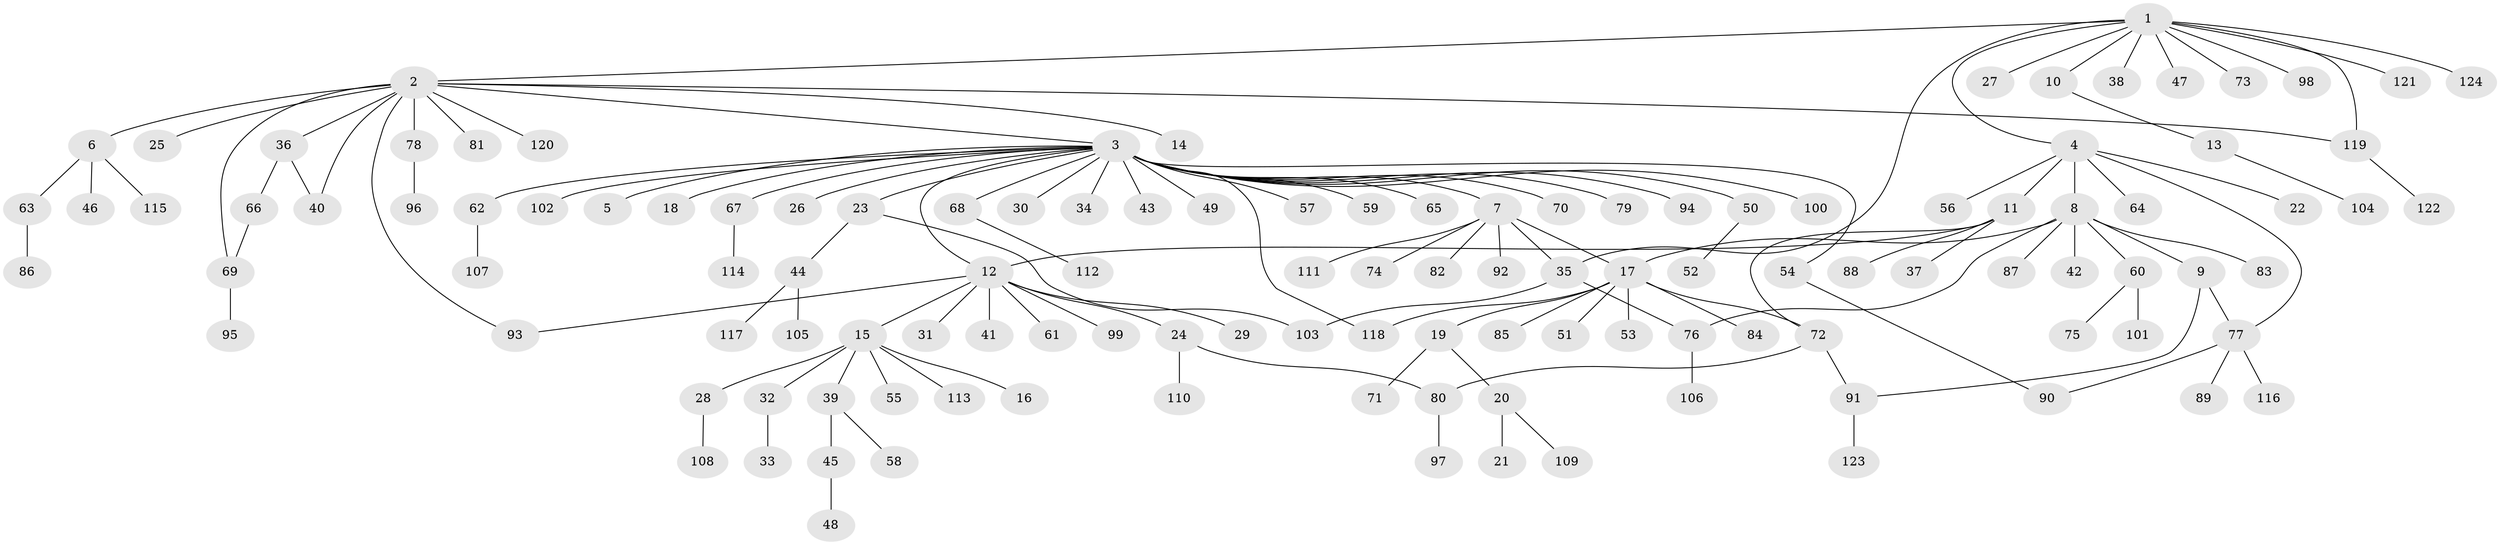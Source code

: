// coarse degree distribution, {11: 0.010309278350515464, 12: 0.010309278350515464, 24: 0.010309278350515464, 6: 0.020618556701030927, 1: 0.6597938144329897, 3: 0.05154639175257732, 9: 0.010309278350515464, 2: 0.15463917525773196, 4: 0.030927835051546393, 15: 0.010309278350515464, 8: 0.010309278350515464, 5: 0.020618556701030927}
// Generated by graph-tools (version 1.1) at 2025/51/02/27/25 19:51:57]
// undirected, 124 vertices, 138 edges
graph export_dot {
graph [start="1"]
  node [color=gray90,style=filled];
  1;
  2;
  3;
  4;
  5;
  6;
  7;
  8;
  9;
  10;
  11;
  12;
  13;
  14;
  15;
  16;
  17;
  18;
  19;
  20;
  21;
  22;
  23;
  24;
  25;
  26;
  27;
  28;
  29;
  30;
  31;
  32;
  33;
  34;
  35;
  36;
  37;
  38;
  39;
  40;
  41;
  42;
  43;
  44;
  45;
  46;
  47;
  48;
  49;
  50;
  51;
  52;
  53;
  54;
  55;
  56;
  57;
  58;
  59;
  60;
  61;
  62;
  63;
  64;
  65;
  66;
  67;
  68;
  69;
  70;
  71;
  72;
  73;
  74;
  75;
  76;
  77;
  78;
  79;
  80;
  81;
  82;
  83;
  84;
  85;
  86;
  87;
  88;
  89;
  90;
  91;
  92;
  93;
  94;
  95;
  96;
  97;
  98;
  99;
  100;
  101;
  102;
  103;
  104;
  105;
  106;
  107;
  108;
  109;
  110;
  111;
  112;
  113;
  114;
  115;
  116;
  117;
  118;
  119;
  120;
  121;
  122;
  123;
  124;
  1 -- 2;
  1 -- 4;
  1 -- 10;
  1 -- 27;
  1 -- 35;
  1 -- 38;
  1 -- 47;
  1 -- 73;
  1 -- 98;
  1 -- 119;
  1 -- 121;
  1 -- 124;
  2 -- 3;
  2 -- 6;
  2 -- 14;
  2 -- 25;
  2 -- 36;
  2 -- 40;
  2 -- 69;
  2 -- 78;
  2 -- 81;
  2 -- 93;
  2 -- 119;
  2 -- 120;
  3 -- 5;
  3 -- 7;
  3 -- 12;
  3 -- 18;
  3 -- 23;
  3 -- 26;
  3 -- 30;
  3 -- 34;
  3 -- 43;
  3 -- 49;
  3 -- 50;
  3 -- 54;
  3 -- 57;
  3 -- 59;
  3 -- 62;
  3 -- 65;
  3 -- 67;
  3 -- 68;
  3 -- 70;
  3 -- 79;
  3 -- 94;
  3 -- 100;
  3 -- 102;
  3 -- 118;
  4 -- 8;
  4 -- 11;
  4 -- 22;
  4 -- 56;
  4 -- 64;
  4 -- 77;
  6 -- 46;
  6 -- 63;
  6 -- 115;
  7 -- 17;
  7 -- 35;
  7 -- 74;
  7 -- 82;
  7 -- 92;
  7 -- 111;
  8 -- 9;
  8 -- 17;
  8 -- 42;
  8 -- 60;
  8 -- 76;
  8 -- 83;
  8 -- 87;
  9 -- 77;
  9 -- 91;
  10 -- 13;
  11 -- 12;
  11 -- 37;
  11 -- 72;
  11 -- 88;
  12 -- 15;
  12 -- 24;
  12 -- 29;
  12 -- 31;
  12 -- 41;
  12 -- 61;
  12 -- 93;
  12 -- 99;
  13 -- 104;
  15 -- 16;
  15 -- 28;
  15 -- 32;
  15 -- 39;
  15 -- 55;
  15 -- 113;
  17 -- 19;
  17 -- 51;
  17 -- 53;
  17 -- 72;
  17 -- 84;
  17 -- 85;
  17 -- 118;
  19 -- 20;
  19 -- 71;
  20 -- 21;
  20 -- 109;
  23 -- 44;
  23 -- 103;
  24 -- 80;
  24 -- 110;
  28 -- 108;
  32 -- 33;
  35 -- 76;
  35 -- 103;
  36 -- 40;
  36 -- 66;
  39 -- 45;
  39 -- 58;
  44 -- 105;
  44 -- 117;
  45 -- 48;
  50 -- 52;
  54 -- 90;
  60 -- 75;
  60 -- 101;
  62 -- 107;
  63 -- 86;
  66 -- 69;
  67 -- 114;
  68 -- 112;
  69 -- 95;
  72 -- 80;
  72 -- 91;
  76 -- 106;
  77 -- 89;
  77 -- 90;
  77 -- 116;
  78 -- 96;
  80 -- 97;
  91 -- 123;
  119 -- 122;
}
